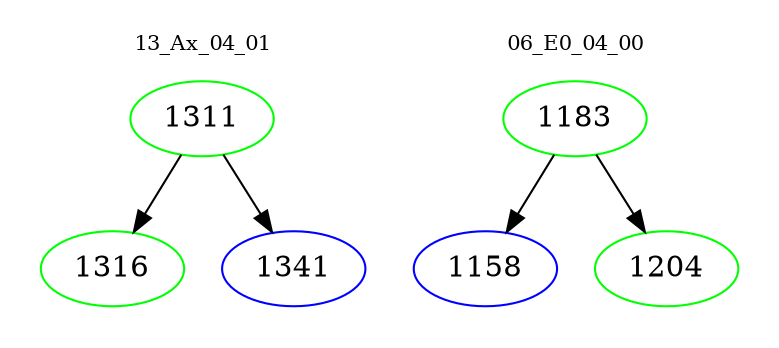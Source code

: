 digraph{
subgraph cluster_0 {
color = white
label = "13_Ax_04_01";
fontsize=10;
T0_1311 [label="1311", color="green"]
T0_1311 -> T0_1316 [color="black"]
T0_1316 [label="1316", color="green"]
T0_1311 -> T0_1341 [color="black"]
T0_1341 [label="1341", color="blue"]
}
subgraph cluster_1 {
color = white
label = "06_E0_04_00";
fontsize=10;
T1_1183 [label="1183", color="green"]
T1_1183 -> T1_1158 [color="black"]
T1_1158 [label="1158", color="blue"]
T1_1183 -> T1_1204 [color="black"]
T1_1204 [label="1204", color="green"]
}
}
